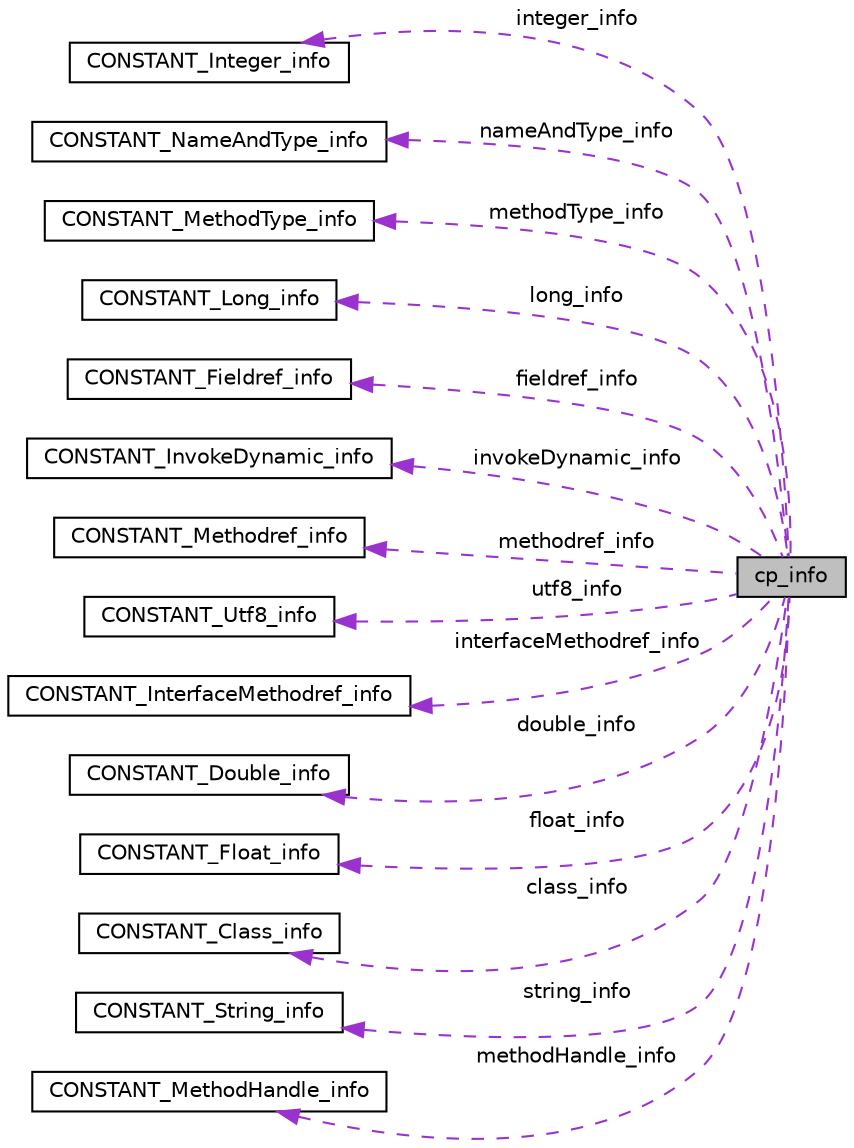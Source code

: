 digraph "cp_info"
{
 // LATEX_PDF_SIZE
  edge [fontname="Helvetica",fontsize="10",labelfontname="Helvetica",labelfontsize="10"];
  node [fontname="Helvetica",fontsize="10",shape=record];
  rankdir="LR";
  Node1 [label="cp_info",height=0.2,width=0.4,color="black", fillcolor="grey75", style="filled", fontcolor="black",tooltip=" "];
  Node2 -> Node1 [dir="back",color="darkorchid3",fontsize="10",style="dashed",label=" integer_info" ,fontname="Helvetica"];
  Node2 [label="CONSTANT_Integer_info",height=0.2,width=0.4,color="black", fillcolor="white", style="filled",URL="$structCONSTANT__Integer__info.html",tooltip=" "];
  Node3 -> Node1 [dir="back",color="darkorchid3",fontsize="10",style="dashed",label=" nameAndType_info" ,fontname="Helvetica"];
  Node3 [label="CONSTANT_NameAndType_info",height=0.2,width=0.4,color="black", fillcolor="white", style="filled",URL="$structCONSTANT__NameAndType__info.html",tooltip=" "];
  Node4 -> Node1 [dir="back",color="darkorchid3",fontsize="10",style="dashed",label=" methodType_info" ,fontname="Helvetica"];
  Node4 [label="CONSTANT_MethodType_info",height=0.2,width=0.4,color="black", fillcolor="white", style="filled",URL="$structCONSTANT__MethodType__info.html",tooltip=" "];
  Node5 -> Node1 [dir="back",color="darkorchid3",fontsize="10",style="dashed",label=" long_info" ,fontname="Helvetica"];
  Node5 [label="CONSTANT_Long_info",height=0.2,width=0.4,color="black", fillcolor="white", style="filled",URL="$structCONSTANT__Long__info.html",tooltip=" "];
  Node6 -> Node1 [dir="back",color="darkorchid3",fontsize="10",style="dashed",label=" fieldref_info" ,fontname="Helvetica"];
  Node6 [label="CONSTANT_Fieldref_info",height=0.2,width=0.4,color="black", fillcolor="white", style="filled",URL="$structCONSTANT__Fieldref__info.html",tooltip=" "];
  Node7 -> Node1 [dir="back",color="darkorchid3",fontsize="10",style="dashed",label=" invokeDynamic_info" ,fontname="Helvetica"];
  Node7 [label="CONSTANT_InvokeDynamic_info",height=0.2,width=0.4,color="black", fillcolor="white", style="filled",URL="$structCONSTANT__InvokeDynamic__info.html",tooltip=" "];
  Node8 -> Node1 [dir="back",color="darkorchid3",fontsize="10",style="dashed",label=" methodref_info" ,fontname="Helvetica"];
  Node8 [label="CONSTANT_Methodref_info",height=0.2,width=0.4,color="black", fillcolor="white", style="filled",URL="$structCONSTANT__Methodref__info.html",tooltip=" "];
  Node9 -> Node1 [dir="back",color="darkorchid3",fontsize="10",style="dashed",label=" utf8_info" ,fontname="Helvetica"];
  Node9 [label="CONSTANT_Utf8_info",height=0.2,width=0.4,color="black", fillcolor="white", style="filled",URL="$structCONSTANT__Utf8__info.html",tooltip=" "];
  Node10 -> Node1 [dir="back",color="darkorchid3",fontsize="10",style="dashed",label=" interfaceMethodref_info" ,fontname="Helvetica"];
  Node10 [label="CONSTANT_InterfaceMethodref_info",height=0.2,width=0.4,color="black", fillcolor="white", style="filled",URL="$structCONSTANT__InterfaceMethodref__info.html",tooltip=" "];
  Node11 -> Node1 [dir="back",color="darkorchid3",fontsize="10",style="dashed",label=" double_info" ,fontname="Helvetica"];
  Node11 [label="CONSTANT_Double_info",height=0.2,width=0.4,color="black", fillcolor="white", style="filled",URL="$structCONSTANT__Double__info.html",tooltip=" "];
  Node12 -> Node1 [dir="back",color="darkorchid3",fontsize="10",style="dashed",label=" float_info" ,fontname="Helvetica"];
  Node12 [label="CONSTANT_Float_info",height=0.2,width=0.4,color="black", fillcolor="white", style="filled",URL="$structCONSTANT__Float__info.html",tooltip=" "];
  Node13 -> Node1 [dir="back",color="darkorchid3",fontsize="10",style="dashed",label=" class_info" ,fontname="Helvetica"];
  Node13 [label="CONSTANT_Class_info",height=0.2,width=0.4,color="black", fillcolor="white", style="filled",URL="$structCONSTANT__Class__info.html",tooltip=" "];
  Node14 -> Node1 [dir="back",color="darkorchid3",fontsize="10",style="dashed",label=" string_info" ,fontname="Helvetica"];
  Node14 [label="CONSTANT_String_info",height=0.2,width=0.4,color="black", fillcolor="white", style="filled",URL="$structCONSTANT__String__info.html",tooltip=" "];
  Node15 -> Node1 [dir="back",color="darkorchid3",fontsize="10",style="dashed",label=" methodHandle_info" ,fontname="Helvetica"];
  Node15 [label="CONSTANT_MethodHandle_info",height=0.2,width=0.4,color="black", fillcolor="white", style="filled",URL="$structCONSTANT__MethodHandle__info.html",tooltip=" "];
}
